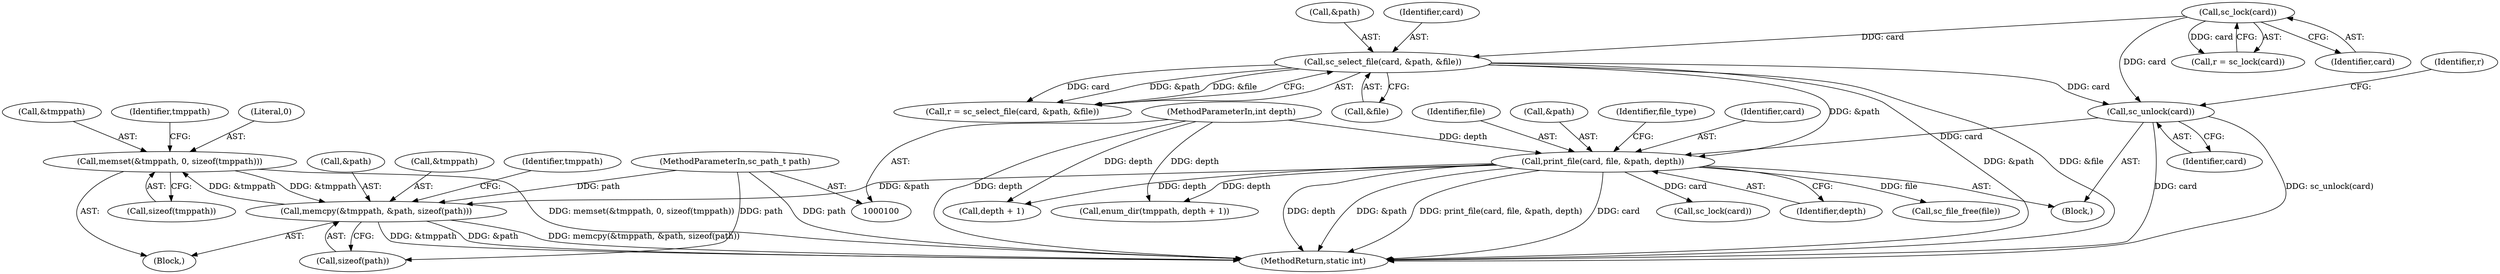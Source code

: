 digraph "0_OpenSC_8fe377e93b4b56060e5bbfb6f3142ceaeca744fa_22@API" {
"1000206" [label="(Call,memset(&tmppath, 0, sizeof(tmppath)))"];
"1000212" [label="(Call,memcpy(&tmppath, &path, sizeof(path)))"];
"1000206" [label="(Call,memset(&tmppath, 0, sizeof(tmppath)))"];
"1000136" [label="(Call,print_file(card, file, &path, depth))"];
"1000124" [label="(Call,sc_unlock(card))"];
"1000118" [label="(Call,sc_select_file(card, &path, &file))"];
"1000110" [label="(Call,sc_lock(card))"];
"1000102" [label="(MethodParameterIn,int depth)"];
"1000101" [label="(MethodParameterIn,sc_path_t path)"];
"1000108" [label="(Call,r = sc_lock(card))"];
"1000116" [label="(Call,r = sc_select_file(card, &path, &file))"];
"1000206" [label="(Call,memset(&tmppath, 0, sizeof(tmppath)))"];
"1000111" [label="(Identifier,card)"];
"1000125" [label="(Identifier,card)"];
"1000138" [label="(Identifier,file)"];
"1000102" [label="(MethodParameterIn,int depth)"];
"1000204" [label="(Block,)"];
"1000101" [label="(MethodParameterIn,sc_path_t path)"];
"1000157" [label="(Call,sc_lock(card))"];
"1000136" [label="(Call,print_file(card, file, &path, depth))"];
"1000120" [label="(Call,&path)"];
"1000110" [label="(Call,sc_lock(card))"];
"1000127" [label="(Identifier,r)"];
"1000212" [label="(Call,memcpy(&tmppath, &path, sizeof(path)))"];
"1000119" [label="(Identifier,card)"];
"1000240" [label="(Call,depth + 1)"];
"1000124" [label="(Call,sc_unlock(card))"];
"1000213" [label="(Call,&tmppath)"];
"1000207" [label="(Call,&tmppath)"];
"1000141" [label="(Identifier,depth)"];
"1000118" [label="(Call,sc_select_file(card, &path, &file))"];
"1000147" [label="(Call,sc_file_free(file))"];
"1000137" [label="(Identifier,card)"];
"1000238" [label="(Call,enum_dir(tmppath, depth + 1))"];
"1000222" [label="(Identifier,tmppath)"];
"1000217" [label="(Call,sizeof(path))"];
"1000210" [label="(Call,sizeof(tmppath))"];
"1000214" [label="(Identifier,tmppath)"];
"1000245" [label="(MethodReturn,static int)"];
"1000209" [label="(Literal,0)"];
"1000139" [label="(Call,&path)"];
"1000122" [label="(Call,&file)"];
"1000103" [label="(Block,)"];
"1000143" [label="(Identifier,file_type)"];
"1000215" [label="(Call,&path)"];
"1000206" -> "1000204"  [label="AST: "];
"1000206" -> "1000210"  [label="CFG: "];
"1000207" -> "1000206"  [label="AST: "];
"1000209" -> "1000206"  [label="AST: "];
"1000210" -> "1000206"  [label="AST: "];
"1000214" -> "1000206"  [label="CFG: "];
"1000206" -> "1000245"  [label="DDG: memset(&tmppath, 0, sizeof(tmppath))"];
"1000212" -> "1000206"  [label="DDG: &tmppath"];
"1000206" -> "1000212"  [label="DDG: &tmppath"];
"1000212" -> "1000204"  [label="AST: "];
"1000212" -> "1000217"  [label="CFG: "];
"1000213" -> "1000212"  [label="AST: "];
"1000215" -> "1000212"  [label="AST: "];
"1000217" -> "1000212"  [label="AST: "];
"1000222" -> "1000212"  [label="CFG: "];
"1000212" -> "1000245"  [label="DDG: memcpy(&tmppath, &path, sizeof(path))"];
"1000212" -> "1000245"  [label="DDG: &tmppath"];
"1000212" -> "1000245"  [label="DDG: &path"];
"1000136" -> "1000212"  [label="DDG: &path"];
"1000101" -> "1000212"  [label="DDG: path"];
"1000136" -> "1000103"  [label="AST: "];
"1000136" -> "1000141"  [label="CFG: "];
"1000137" -> "1000136"  [label="AST: "];
"1000138" -> "1000136"  [label="AST: "];
"1000139" -> "1000136"  [label="AST: "];
"1000141" -> "1000136"  [label="AST: "];
"1000143" -> "1000136"  [label="CFG: "];
"1000136" -> "1000245"  [label="DDG: card"];
"1000136" -> "1000245"  [label="DDG: depth"];
"1000136" -> "1000245"  [label="DDG: &path"];
"1000136" -> "1000245"  [label="DDG: print_file(card, file, &path, depth)"];
"1000124" -> "1000136"  [label="DDG: card"];
"1000118" -> "1000136"  [label="DDG: &path"];
"1000102" -> "1000136"  [label="DDG: depth"];
"1000136" -> "1000147"  [label="DDG: file"];
"1000136" -> "1000157"  [label="DDG: card"];
"1000136" -> "1000238"  [label="DDG: depth"];
"1000136" -> "1000240"  [label="DDG: depth"];
"1000124" -> "1000103"  [label="AST: "];
"1000124" -> "1000125"  [label="CFG: "];
"1000125" -> "1000124"  [label="AST: "];
"1000127" -> "1000124"  [label="CFG: "];
"1000124" -> "1000245"  [label="DDG: card"];
"1000124" -> "1000245"  [label="DDG: sc_unlock(card)"];
"1000118" -> "1000124"  [label="DDG: card"];
"1000110" -> "1000124"  [label="DDG: card"];
"1000118" -> "1000116"  [label="AST: "];
"1000118" -> "1000122"  [label="CFG: "];
"1000119" -> "1000118"  [label="AST: "];
"1000120" -> "1000118"  [label="AST: "];
"1000122" -> "1000118"  [label="AST: "];
"1000116" -> "1000118"  [label="CFG: "];
"1000118" -> "1000245"  [label="DDG: &path"];
"1000118" -> "1000245"  [label="DDG: &file"];
"1000118" -> "1000116"  [label="DDG: card"];
"1000118" -> "1000116"  [label="DDG: &path"];
"1000118" -> "1000116"  [label="DDG: &file"];
"1000110" -> "1000118"  [label="DDG: card"];
"1000110" -> "1000108"  [label="AST: "];
"1000110" -> "1000111"  [label="CFG: "];
"1000111" -> "1000110"  [label="AST: "];
"1000108" -> "1000110"  [label="CFG: "];
"1000110" -> "1000108"  [label="DDG: card"];
"1000102" -> "1000100"  [label="AST: "];
"1000102" -> "1000245"  [label="DDG: depth"];
"1000102" -> "1000238"  [label="DDG: depth"];
"1000102" -> "1000240"  [label="DDG: depth"];
"1000101" -> "1000100"  [label="AST: "];
"1000101" -> "1000245"  [label="DDG: path"];
"1000101" -> "1000217"  [label="DDG: path"];
}

